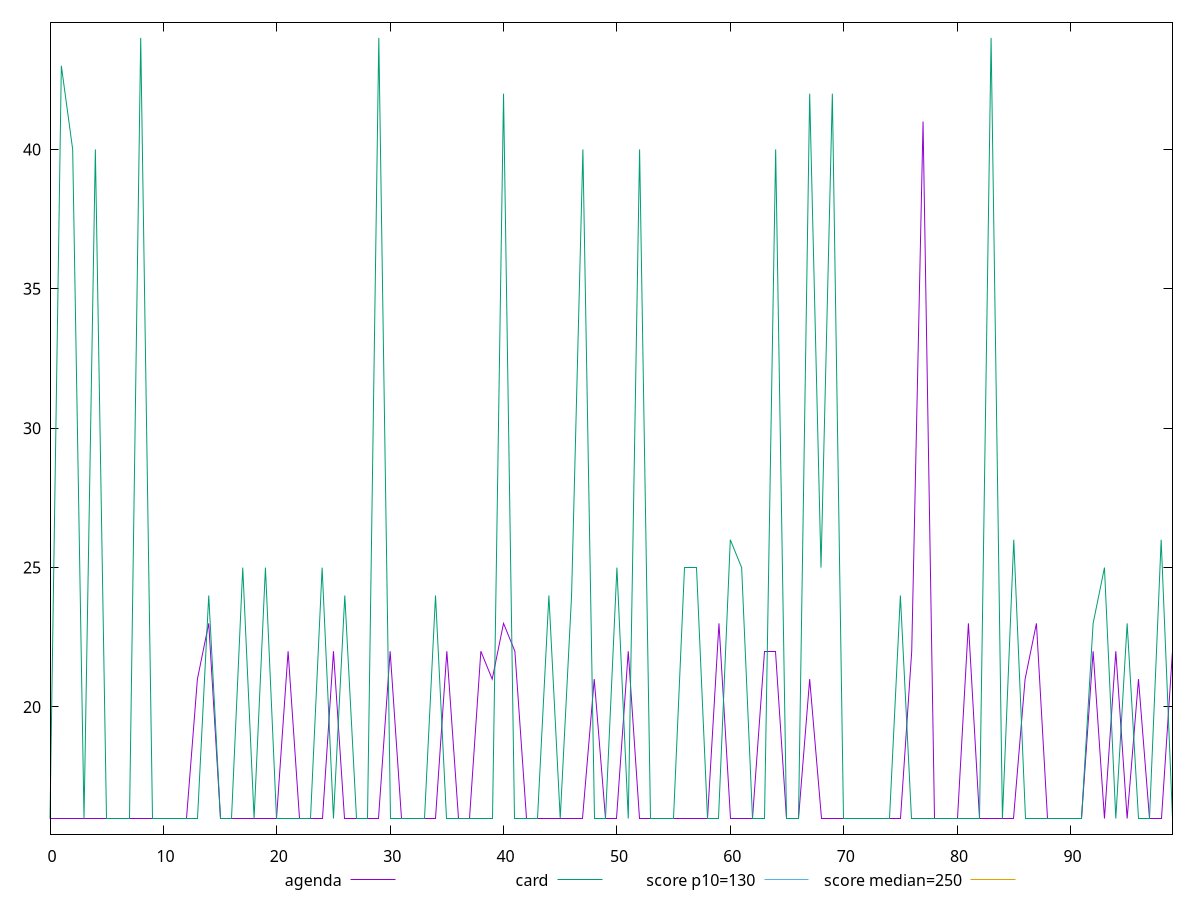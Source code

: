 reset

$agenda <<EOF
0 16
1 16
2 16
3 16
4 16
5 16
6 16
7 16
8 16
9 16
10 16
11 16
12 16
13 21
14 23
15 16
16 16
17 16
18 16
19 16
20 16
21 22
22 16
23 16
24 16
25 22
26 16
27 16
28 16
29 16
30 22
31 16
32 16
33 16
34 16
35 22
36 16
37 16
38 22
39 21
40 23
41 22
42 16
43 16
44 16
45 16
46 16
47 16
48 21
49 16
50 16
51 22
52 16
53 16
54 16
55 16
56 16
57 16
58 16
59 23
60 16
61 16
62 16
63 22
64 22
65 16
66 16
67 21
68 16
69 16
70 16
71 16
72 16
73 16
74 16
75 16
76 22
77 41
78 16
79 16
80 16
81 23
82 16
83 16
84 16
85 16
86 21
87 23
88 16
89 16
90 16
91 16
92 22
93 16
94 22
95 16
96 21
97 16
98 16
99 22
EOF

$card <<EOF
0 16
1 43
2 40
3 16
4 40
5 16
6 16
7 16
8 44
9 16
10 16
11 16
12 16
13 16
14 24
15 16
16 16
17 25
18 16
19 25
20 16
21 16
22 16
23 16
24 25
25 16
26 24
27 16
28 16
29 44
30 16
31 16
32 16
33 16
34 24
35 16
36 16
37 16
38 16
39 16
40 42
41 16
42 16
43 16
44 24
45 16
46 24
47 40
48 16
49 16
50 25
51 16
52 40
53 16
54 16
55 16
56 25
57 25
58 16
59 16
60 26
61 25
62 16
63 16
64 40
65 16
66 16
67 42
68 25
69 42
70 16
71 16
72 16
73 16
74 16
75 24
76 16
77 16
78 16
79 16
80 16
81 16
82 16
83 44
84 16
85 26
86 16
87 16
88 16
89 16
90 16
91 16
92 23
93 25
94 16
95 23
96 16
97 16
98 26
99 16
EOF

set key outside below
set xrange [0:99]
set yrange [15.44:44.56]
set trange [15.44:44.56]
set terminal svg size 640, 520 enhanced background rgb 'white'
set output "reports/report_00032_2021-02-25T10-28-15.087Z/max-potential-fid/comparison/line/1_vs_2.svg"

plot $agenda title "agenda" with line, \
     $card title "card" with line, \
     130 title "score p10=130", \
     250 title "score median=250"

reset
